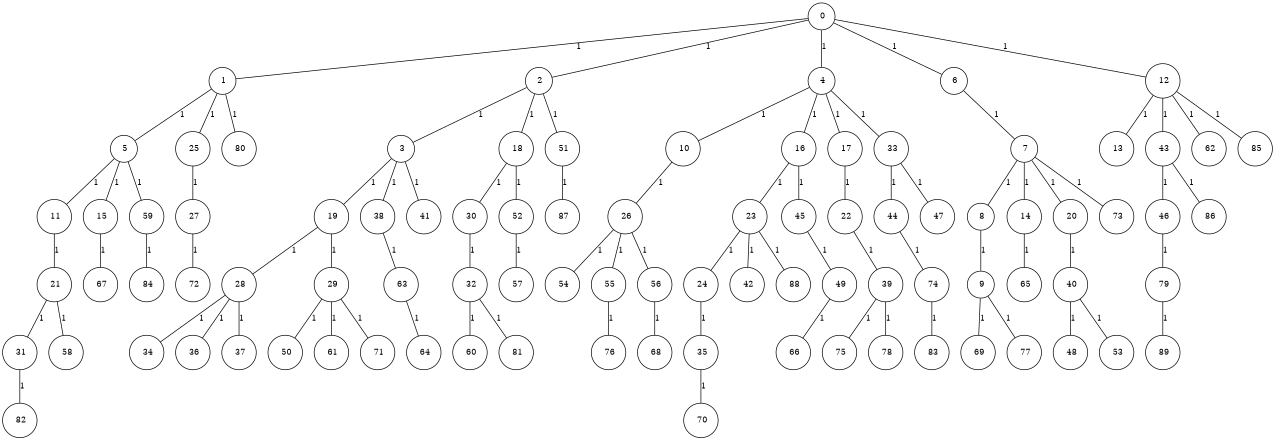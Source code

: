 graph G {
size="8.5,11;"
ratio = "expand;"
fixedsize="true;"
overlap="scale;"
node[shape=circle,width=.12,hight=.12,fontsize=12]
edge[fontsize=12]

0[label=" 0" color=black, pos="1.694109,0.76294359!"];
1[label=" 1" color=black, pos="2.1638786,0.630965!"];
2[label=" 2" color=black, pos="0.80069062,1.5072481!"];
3[label=" 3" color=black, pos="1.8795677,2.0292904!"];
4[label=" 4" color=black, pos="1.5043475,1.7516593!"];
5[label=" 5" color=black, pos="2.6034846,0.56947568!"];
6[label=" 6" color=black, pos="0.47495975,1.2035074!"];
7[label=" 7" color=black, pos="0.54573688,0.58506562!"];
8[label=" 8" color=black, pos="2.4975538,1.3641191!"];
9[label=" 9" color=black, pos="0.55191142,1.959875!"];
10[label=" 10" color=black, pos="2.8276753,0.32857874!"];
11[label=" 11" color=black, pos="0.85324408,1.0476409!"];
12[label=" 12" color=black, pos="0.24710781,1.489565!"];
13[label=" 13" color=black, pos="1.1393661,1.6967582!"];
14[label=" 14" color=black, pos="1.4521406,0.4010607!"];
15[label=" 15" color=black, pos="2.734676,0.23772343!"];
16[label=" 16" color=black, pos="0.33413552,1.8936622!"];
17[label=" 17" color=black, pos="1.5969267,0.23864897!"];
18[label=" 18" color=black, pos="1.3206604,1.131845!"];
19[label=" 19" color=black, pos="2.9250969,1.5314961!"];
20[label=" 20" color=black, pos="0.97878606,1.0227971!"];
21[label=" 21" color=black, pos="0.080101708,2.7324779!"];
22[label=" 22" color=black, pos="0.61982089,0.53011984!"];
23[label=" 23" color=black, pos="0.11966492,2.5867268!"];
24[label=" 24" color=black, pos="2.3696858,2.3398474!"];
25[label=" 25" color=black, pos="0.33392622,1.3912145!"];
26[label=" 26" color=black, pos="2.1457241,2.8284911!"];
27[label=" 27" color=black, pos="2.7025455,2.2430256!"];
28[label=" 28" color=black, pos="1.3810482,0.79948362!"];
29[label=" 29" color=black, pos="0.98537804,2.9933923!"];
30[label=" 30" color=black, pos="2.6655001,0.95969584!"];
31[label=" 31" color=black, pos="0.29135537,1.2389655!"];
32[label=" 32" color=black, pos="0.026811559,0.62765371!"];
33[label=" 33" color=black, pos="2.1573092,0.015324396!"];
34[label=" 34" color=black, pos="1.5419278,2.3738542!"];
35[label=" 35" color=black, pos="0.20380264,1.9258047!"];
36[label=" 36" color=black, pos="0.8827025,1.0460008!"];
37[label=" 37" color=black, pos="0.2572499,2.4732795!"];
38[label=" 38" color=black, pos="2.5629051,2.7079151!"];
39[label=" 39" color=black, pos="1.9793979,2.5153017!"];
40[label=" 40" color=black, pos="0.5256935,0.36694724!"];
41[label=" 41" color=black, pos="1.1618236,2.986036!"];
42[label=" 42" color=black, pos="1.2260871,1.9482247!"];
43[label=" 43" color=black, pos="0.97676997,1.0147406!"];
44[label=" 44" color=black, pos="0.59931778,0.727553!"];
45[label=" 45" color=black, pos="0.10013444,0.77931773!"];
46[label=" 46" color=black, pos="1.6338078,1.5173001!"];
47[label=" 47" color=black, pos="0.43411345,0.61941514!"];
48[label=" 48" color=black, pos="2.1755572,0.64280967!"];
49[label=" 49" color=black, pos="1.368634,1.0411322!"];
50[label=" 50" color=black, pos="1.9887358,2.0246109!"];
51[label=" 51" color=black, pos="1.8633863,2.8249783!"];
52[label=" 52" color=black, pos="2.1000929,1.3192718!"];
53[label=" 53" color=black, pos="1.7533637,1.8632669!"];
54[label=" 54" color=black, pos="0.58582233,2.0003772!"];
55[label=" 55" color=black, pos="0.41316874,0.97974273!"];
56[label=" 56" color=black, pos="2.6061547,1.9261067!"];
57[label=" 57" color=black, pos="1.2513981,2.5695099!"];
58[label=" 58" color=black, pos="0.95659582,2.2056397!"];
59[label=" 59" color=black, pos="1.6334723,2.2826862!"];
60[label=" 60" color=black, pos="0.58314929,1.9337925!"];
61[label=" 61" color=black, pos="0.70054744,2.7236846!"];
62[label=" 62" color=black, pos="2.1776264,1.3063056!"];
63[label=" 63" color=black, pos="2.3438541,0.17952103!"];
64[label=" 64" color=black, pos="2.9086007,1.9247975!"];
65[label=" 65" color=black, pos="0.072866668,0.40013266!"];
66[label=" 66" color=black, pos="2.0884281,0.8494446!"];
67[label=" 67" color=black, pos="0.63639039,1.4554655!"];
68[label=" 68" color=black, pos="0.73408875,2.5560527!"];
69[label=" 69" color=black, pos="0.18631743,0.72100596!"];
70[label=" 70" color=black, pos="1.003799,1.9547389!"];
71[label=" 71" color=black, pos="2.3133598,0.29766189!"];
72[label=" 72" color=black, pos="0.23988771,0.38195923!"];
73[label=" 73" color=black, pos="1.7167668,0.34221687!"];
74[label=" 74" color=black, pos="1.3878643,2.5270953!"];
75[label=" 75" color=black, pos="2.3237923,2.2437943!"];
76[label=" 76" color=black, pos="0.37181879,2.4925172!"];
77[label=" 77" color=black, pos="1.0795843,0.92208003!"];
78[label=" 78" color=black, pos="1.2408347,0.43103642!"];
79[label=" 79" color=black, pos="1.011079,0.77615496!"];
80[label=" 80" color=black, pos="2.9511577,1.563721!"];
81[label=" 81" color=black, pos="1.9402061,2.4731194!"];
82[label=" 82" color=black, pos="1.0975994,1.352325!"];
83[label=" 83" color=black, pos="2.9827754,2.4792726!"];
84[label=" 84" color=black, pos="1.3959664,2.9127304!"];
85[label=" 85" color=black, pos="1.185313,1.558934!"];
86[label=" 86" color=black, pos="1.7116294,0.98034216!"];
87[label=" 87" color=black, pos="0.7186687,0.97367502!"];
88[label=" 88" color=black, pos="2.9146113,1.3377509!"];
89[label=" 89" color=black, pos="1.443334,1.1828877!"];
0--1[label="1"]
0--2[label="1"]
0--4[label="1"]
0--6[label="1"]
0--12[label="1"]
1--5[label="1"]
1--25[label="1"]
1--80[label="1"]
2--3[label="1"]
2--18[label="1"]
2--51[label="1"]
3--19[label="1"]
3--38[label="1"]
3--41[label="1"]
4--10[label="1"]
4--16[label="1"]
4--17[label="1"]
4--33[label="1"]
5--11[label="1"]
5--15[label="1"]
5--59[label="1"]
6--7[label="1"]
7--8[label="1"]
7--14[label="1"]
7--20[label="1"]
7--73[label="1"]
8--9[label="1"]
9--69[label="1"]
9--77[label="1"]
10--26[label="1"]
11--21[label="1"]
12--13[label="1"]
12--43[label="1"]
12--62[label="1"]
12--85[label="1"]
14--65[label="1"]
15--67[label="1"]
16--23[label="1"]
16--45[label="1"]
17--22[label="1"]
18--30[label="1"]
18--52[label="1"]
19--28[label="1"]
19--29[label="1"]
20--40[label="1"]
21--31[label="1"]
21--58[label="1"]
22--39[label="1"]
23--24[label="1"]
23--42[label="1"]
23--88[label="1"]
24--35[label="1"]
25--27[label="1"]
26--54[label="1"]
26--55[label="1"]
26--56[label="1"]
27--72[label="1"]
28--34[label="1"]
28--36[label="1"]
28--37[label="1"]
29--50[label="1"]
29--61[label="1"]
29--71[label="1"]
30--32[label="1"]
31--82[label="1"]
32--60[label="1"]
32--81[label="1"]
33--44[label="1"]
33--47[label="1"]
35--70[label="1"]
38--63[label="1"]
39--75[label="1"]
39--78[label="1"]
40--48[label="1"]
40--53[label="1"]
43--46[label="1"]
43--86[label="1"]
44--74[label="1"]
45--49[label="1"]
46--79[label="1"]
49--66[label="1"]
51--87[label="1"]
52--57[label="1"]
55--76[label="1"]
56--68[label="1"]
59--84[label="1"]
63--64[label="1"]
74--83[label="1"]
79--89[label="1"]

}
